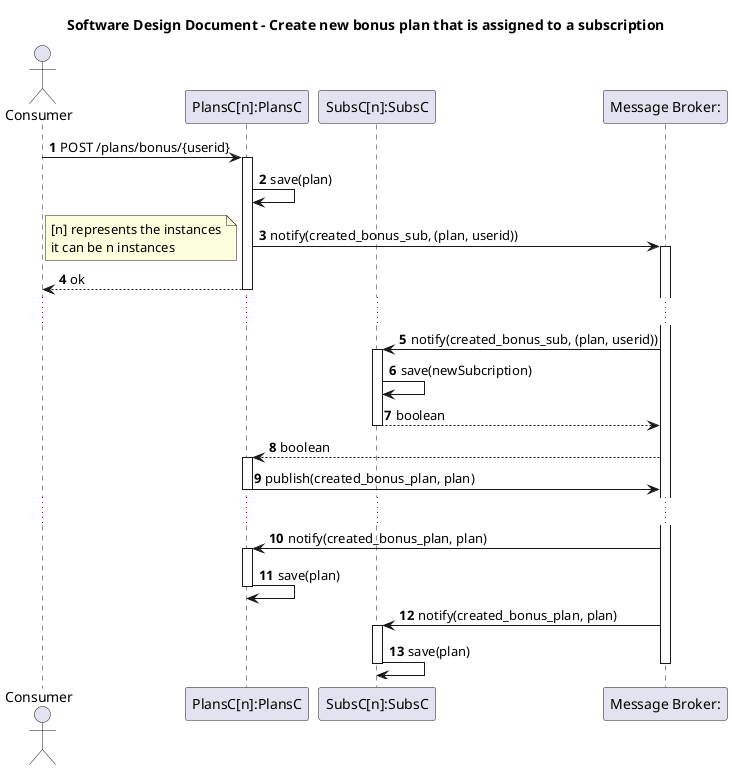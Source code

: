 @startuml
'autocomplete on
autonumber

title Software Design Document - Create new bonus plan that is assigned to a subscription

actor "Consumer" as Ac
participant "PlansC[n]:PlansC" as PC
participant "SubsC[n]:SubsC" as Subs
participant "Message Broker:" as mb


Ac -> PC ++ : POST /plans/bonus/{userid}

PC -> PC  :  save(plan)

PC -> mb ++ : notify(created_bonus_sub, (plan, userid))

note left
[n] represents the instances
it can be n instances
end note
PC --> Ac -- : ok

...

mb -> Subs ++ : notify(created_bonus_sub, (plan, userid))

Subs -> Subs : save(newSubcription)


Subs --> mb -- : boolean


mb --> PC ++ : boolean

PC -> mb -- : publish(created_bonus_plan, plan)

...

mb -> PC ++ : notify(created_bonus_plan, plan)
PC -> PC -- : save(plan)

mb -> Subs ++ : notify(created_bonus_plan, plan)
Subs -> Subs -- : save(plan)

deactivate mb

@enduml
